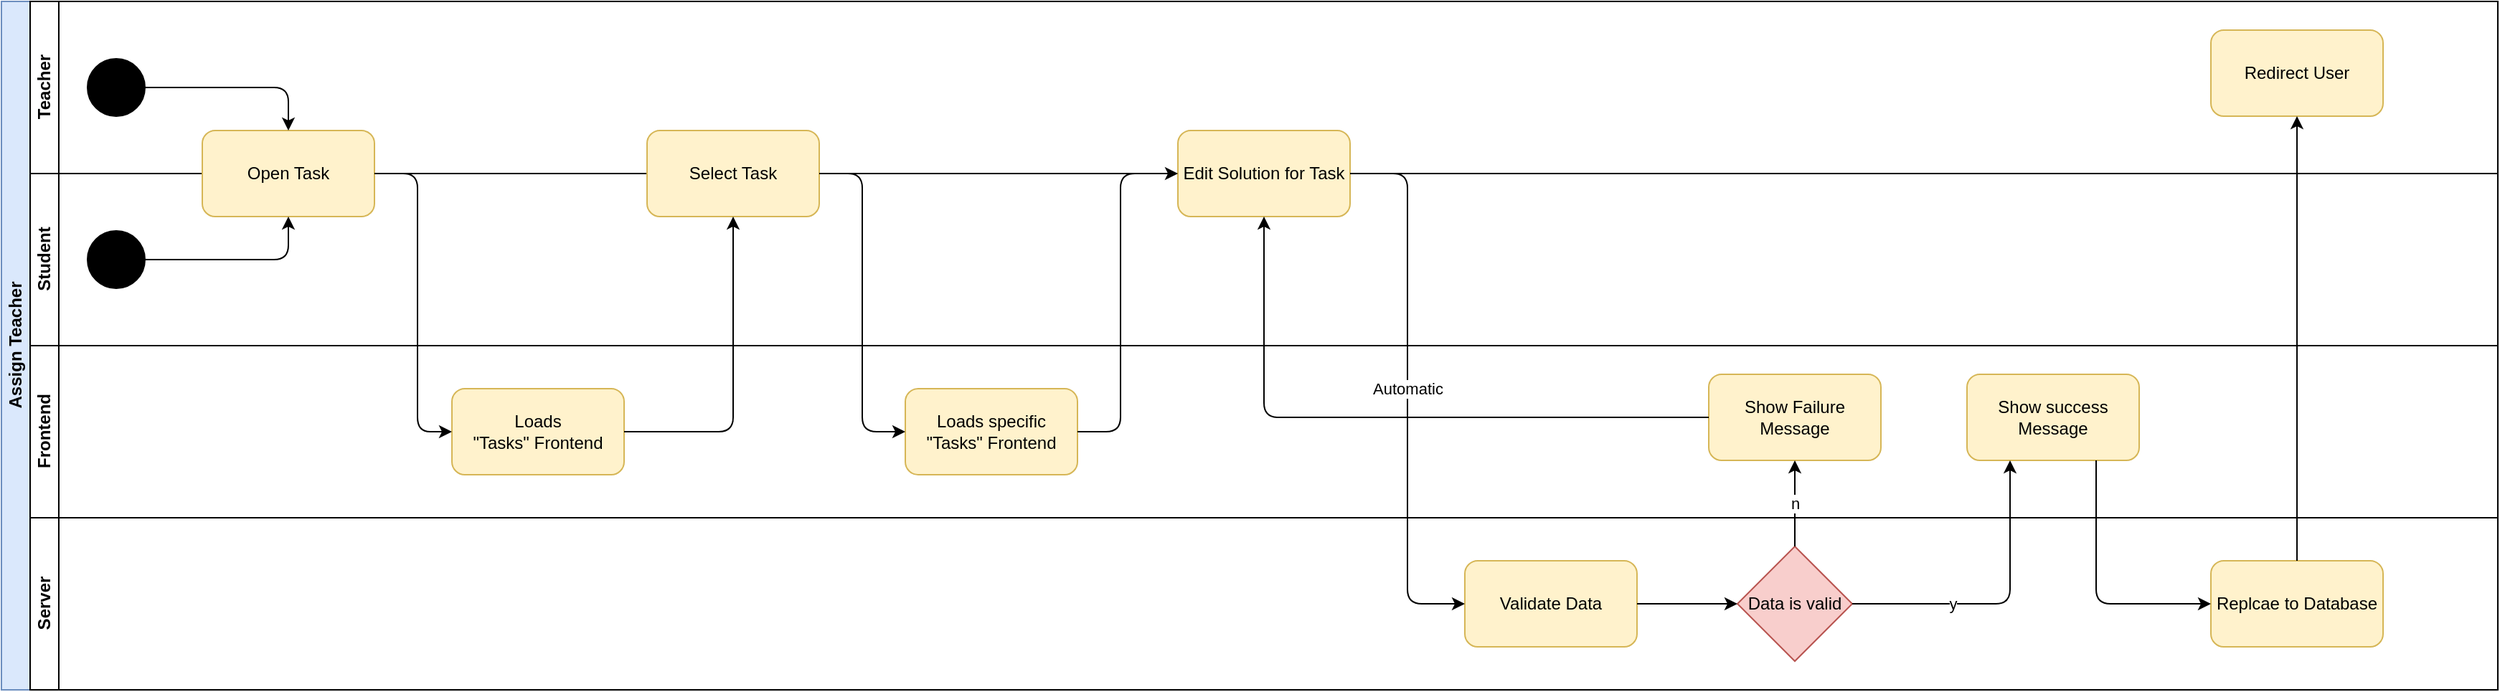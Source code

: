 <mxfile version="13.8.6" type="device"><diagram id="TVkBeIthYG6gFBEaWPdA" name="Page-1"><mxGraphModel dx="1422" dy="705" grid="1" gridSize="10" guides="1" tooltips="1" connect="1" arrows="1" fold="1" page="1" pageScale="1" pageWidth="827" pageHeight="1169" math="0" shadow="0"><root><mxCell id="0"/><mxCell id="1" parent="0"/><mxCell id="dtAJNuwU5JJ4_v2cWaXw-1" value="Assign Teacher" style="swimlane;html=1;childLayout=stackLayout;resizeParent=1;resizeParentMax=0;horizontal=0;startSize=20;horizontalStack=0;direction=east;fillColor=#dae8fc;strokeColor=#6c8ebf;" vertex="1" parent="1"><mxGeometry x="40" y="40" width="1740" height="480" as="geometry"/></mxCell><mxCell id="dtAJNuwU5JJ4_v2cWaXw-2" value="Teacher" style="swimlane;html=1;startSize=20;horizontal=0;direction=east;" vertex="1" parent="dtAJNuwU5JJ4_v2cWaXw-1"><mxGeometry x="20" width="1720" height="120" as="geometry"/></mxCell><mxCell id="dtAJNuwU5JJ4_v2cWaXw-4" value="" style="ellipse;whiteSpace=wrap;html=1;direction=east;fillColor=#000000;" vertex="1" parent="dtAJNuwU5JJ4_v2cWaXw-2"><mxGeometry x="40" y="40" width="40" height="40" as="geometry"/></mxCell><mxCell id="dtAJNuwU5JJ4_v2cWaXw-11" value="Redirect User" style="rounded=1;whiteSpace=wrap;html=1;fillColor=#fff2cc;strokeColor=#d6b656;" vertex="1" parent="dtAJNuwU5JJ4_v2cWaXw-2"><mxGeometry x="1520" y="20" width="120" height="60" as="geometry"/></mxCell><mxCell id="dtAJNuwU5JJ4_v2cWaXw-14" value="Student" style="swimlane;html=1;startSize=20;horizontal=0;direction=east;" vertex="1" parent="dtAJNuwU5JJ4_v2cWaXw-1"><mxGeometry x="20" y="120" width="1720" height="120" as="geometry"/></mxCell><mxCell id="dtAJNuwU5JJ4_v2cWaXw-32" value="Open Task" style="rounded=1;whiteSpace=wrap;html=1;fillColor=#fff2cc;strokeColor=#d6b656;" vertex="1" parent="dtAJNuwU5JJ4_v2cWaXw-14"><mxGeometry x="120" y="-30" width="120" height="60" as="geometry"/></mxCell><mxCell id="dtAJNuwU5JJ4_v2cWaXw-33" value="" style="ellipse;whiteSpace=wrap;html=1;direction=east;fillColor=#000000;" vertex="1" parent="dtAJNuwU5JJ4_v2cWaXw-14"><mxGeometry x="40" y="40" width="40" height="40" as="geometry"/></mxCell><mxCell id="dtAJNuwU5JJ4_v2cWaXw-34" value="" style="endArrow=classic;html=1;exitX=1;exitY=0.5;exitDx=0;exitDy=0;entryX=0.5;entryY=1;entryDx=0;entryDy=0;" edge="1" parent="dtAJNuwU5JJ4_v2cWaXw-14" source="dtAJNuwU5JJ4_v2cWaXw-33" target="dtAJNuwU5JJ4_v2cWaXw-32"><mxGeometry width="50" height="50" relative="1" as="geometry"><mxPoint x="230" y="450" as="sourcePoint"/><mxPoint x="280" y="400" as="targetPoint"/><Array as="points"><mxPoint x="180" y="60"/></Array></mxGeometry></mxCell><mxCell id="dtAJNuwU5JJ4_v2cWaXw-39" value="Select Task" style="rounded=1;whiteSpace=wrap;html=1;fillColor=#fff2cc;strokeColor=#d6b656;" vertex="1" parent="dtAJNuwU5JJ4_v2cWaXw-14"><mxGeometry x="430" y="-30" width="120" height="60" as="geometry"/></mxCell><mxCell id="dtAJNuwU5JJ4_v2cWaXw-47" value="Edit Solution for Task" style="rounded=1;whiteSpace=wrap;html=1;fillColor=#fff2cc;strokeColor=#d6b656;" vertex="1" parent="dtAJNuwU5JJ4_v2cWaXw-14"><mxGeometry x="800" y="-30" width="120" height="60" as="geometry"/></mxCell><mxCell id="dtAJNuwU5JJ4_v2cWaXw-27" value="Frontend" style="swimlane;html=1;startSize=20;horizontal=0;direction=east;" vertex="1" parent="dtAJNuwU5JJ4_v2cWaXw-1"><mxGeometry x="20" y="240" width="1720" height="120" as="geometry"/></mxCell><mxCell id="dtAJNuwU5JJ4_v2cWaXw-9" value="Show success Message" style="rounded=1;whiteSpace=wrap;html=1;fillColor=#fff2cc;strokeColor=#d6b656;" vertex="1" parent="dtAJNuwU5JJ4_v2cWaXw-27"><mxGeometry x="1350" y="20" width="120" height="60" as="geometry"/></mxCell><mxCell id="dtAJNuwU5JJ4_v2cWaXw-38" value="Loads &quot;Tasks&quot;&amp;nbsp;Frontend" style="rounded=1;whiteSpace=wrap;html=1;fillColor=#fff2cc;strokeColor=#d6b656;" vertex="1" parent="dtAJNuwU5JJ4_v2cWaXw-27"><mxGeometry x="294" y="30" width="120" height="60" as="geometry"/></mxCell><mxCell id="dtAJNuwU5JJ4_v2cWaXw-43" value="Loads specific &quot;Tasks&quot;&amp;nbsp;Frontend" style="rounded=1;whiteSpace=wrap;html=1;fillColor=#fff2cc;strokeColor=#d6b656;" vertex="1" parent="dtAJNuwU5JJ4_v2cWaXw-27"><mxGeometry x="610" y="30" width="120" height="60" as="geometry"/></mxCell><mxCell id="dtAJNuwU5JJ4_v2cWaXw-50" value="Show Failure Message" style="rounded=1;whiteSpace=wrap;html=1;fillColor=#fff2cc;strokeColor=#d6b656;" vertex="1" parent="dtAJNuwU5JJ4_v2cWaXw-27"><mxGeometry x="1170" y="20" width="120" height="60" as="geometry"/></mxCell><mxCell id="dtAJNuwU5JJ4_v2cWaXw-18" value="Server" style="swimlane;html=1;startSize=20;horizontal=0;direction=east;" vertex="1" parent="dtAJNuwU5JJ4_v2cWaXw-1"><mxGeometry x="20" y="360" width="1720" height="120" as="geometry"/></mxCell><mxCell id="dtAJNuwU5JJ4_v2cWaXw-19" value="Validate Data" style="rounded=1;whiteSpace=wrap;html=1;fillColor=#fff2cc;strokeColor=#d6b656;" vertex="1" parent="dtAJNuwU5JJ4_v2cWaXw-18"><mxGeometry x="1000" y="30" width="120" height="60" as="geometry"/></mxCell><mxCell id="dtAJNuwU5JJ4_v2cWaXw-20" value="Data is valid" style="rhombus;whiteSpace=wrap;html=1;fillColor=#f8cecc;strokeColor=#b85450;" vertex="1" parent="dtAJNuwU5JJ4_v2cWaXw-18"><mxGeometry x="1190" y="20" width="80" height="80" as="geometry"/></mxCell><mxCell id="dtAJNuwU5JJ4_v2cWaXw-21" value="" style="endArrow=classic;html=1;" edge="1" parent="dtAJNuwU5JJ4_v2cWaXw-18" source="dtAJNuwU5JJ4_v2cWaXw-19" target="dtAJNuwU5JJ4_v2cWaXw-20"><mxGeometry width="50" height="50" relative="1" as="geometry"><mxPoint x="910" y="290" as="sourcePoint"/><mxPoint x="960" y="240" as="targetPoint"/></mxGeometry></mxCell><mxCell id="dtAJNuwU5JJ4_v2cWaXw-10" value="Replcae to Database" style="rounded=1;whiteSpace=wrap;html=1;fillColor=#fff2cc;strokeColor=#d6b656;" vertex="1" parent="dtAJNuwU5JJ4_v2cWaXw-18"><mxGeometry x="1520" y="30" width="120" height="60" as="geometry"/></mxCell><mxCell id="dtAJNuwU5JJ4_v2cWaXw-35" value="" style="endArrow=classic;html=1;exitX=1;exitY=0.5;exitDx=0;exitDy=0;entryX=0.5;entryY=0;entryDx=0;entryDy=0;" edge="1" parent="dtAJNuwU5JJ4_v2cWaXw-1" source="dtAJNuwU5JJ4_v2cWaXw-4" target="dtAJNuwU5JJ4_v2cWaXw-32"><mxGeometry width="50" height="50" relative="1" as="geometry"><mxPoint x="320" y="600" as="sourcePoint"/><mxPoint x="370" y="550" as="targetPoint"/><Array as="points"><mxPoint x="200" y="60"/></Array></mxGeometry></mxCell><mxCell id="dtAJNuwU5JJ4_v2cWaXw-40" value="" style="endArrow=classic;html=1;exitX=1;exitY=0.5;exitDx=0;exitDy=0;entryX=0;entryY=0.5;entryDx=0;entryDy=0;" edge="1" parent="dtAJNuwU5JJ4_v2cWaXw-1" source="dtAJNuwU5JJ4_v2cWaXw-32" target="dtAJNuwU5JJ4_v2cWaXw-38"><mxGeometry width="50" height="50" relative="1" as="geometry"><mxPoint x="340" y="600" as="sourcePoint"/><mxPoint x="390" y="550" as="targetPoint"/><Array as="points"><mxPoint x="290" y="120"/><mxPoint x="290" y="300"/></Array></mxGeometry></mxCell><mxCell id="dtAJNuwU5JJ4_v2cWaXw-41" value="" style="endArrow=classic;html=1;exitX=1;exitY=0.5;exitDx=0;exitDy=0;" edge="1" parent="dtAJNuwU5JJ4_v2cWaXw-1" source="dtAJNuwU5JJ4_v2cWaXw-38" target="dtAJNuwU5JJ4_v2cWaXw-39"><mxGeometry width="50" height="50" relative="1" as="geometry"><mxPoint x="380" y="590" as="sourcePoint"/><mxPoint x="430" y="540" as="targetPoint"/><Array as="points"><mxPoint x="510" y="300"/></Array></mxGeometry></mxCell><mxCell id="dtAJNuwU5JJ4_v2cWaXw-44" value="" style="endArrow=classic;html=1;exitX=1;exitY=0.5;exitDx=0;exitDy=0;entryX=0;entryY=0.5;entryDx=0;entryDy=0;" edge="1" parent="dtAJNuwU5JJ4_v2cWaXw-1" source="dtAJNuwU5JJ4_v2cWaXw-39" target="dtAJNuwU5JJ4_v2cWaXw-43"><mxGeometry width="50" height="50" relative="1" as="geometry"><mxPoint x="640" y="210" as="sourcePoint"/><mxPoint x="690" y="160" as="targetPoint"/><Array as="points"><mxPoint x="600" y="120"/><mxPoint x="600" y="300"/></Array></mxGeometry></mxCell><mxCell id="dtAJNuwU5JJ4_v2cWaXw-13" value="" style="endArrow=classic;html=1;" edge="1" parent="dtAJNuwU5JJ4_v2cWaXw-1" source="dtAJNuwU5JJ4_v2cWaXw-10" target="dtAJNuwU5JJ4_v2cWaXw-11"><mxGeometry width="50" height="50" relative="1" as="geometry"><mxPoint x="1600" y="460" as="sourcePoint"/><mxPoint x="1650" y="410" as="targetPoint"/></mxGeometry></mxCell><mxCell id="dtAJNuwU5JJ4_v2cWaXw-12" value="" style="endArrow=classic;html=1;exitX=0.75;exitY=1;exitDx=0;exitDy=0;" edge="1" parent="dtAJNuwU5JJ4_v2cWaXw-1" source="dtAJNuwU5JJ4_v2cWaXw-9" target="dtAJNuwU5JJ4_v2cWaXw-10"><mxGeometry width="50" height="50" relative="1" as="geometry"><mxPoint x="1350" y="550" as="sourcePoint"/><mxPoint x="1400" y="500" as="targetPoint"/><Array as="points"><mxPoint x="1460" y="420"/></Array></mxGeometry></mxCell><mxCell id="dtAJNuwU5JJ4_v2cWaXw-25" value="y" style="endArrow=classic;html=1;exitX=1;exitY=0.5;exitDx=0;exitDy=0;entryX=0.25;entryY=1;entryDx=0;entryDy=0;" edge="1" parent="dtAJNuwU5JJ4_v2cWaXw-1" source="dtAJNuwU5JJ4_v2cWaXw-20" target="dtAJNuwU5JJ4_v2cWaXw-9"><mxGeometry x="-0.333" width="50" height="50" relative="1" as="geometry"><mxPoint x="1150" y="310" as="sourcePoint"/><mxPoint x="1220" y="310" as="targetPoint"/><Array as="points"><mxPoint x="1400" y="420"/></Array><mxPoint as="offset"/></mxGeometry></mxCell><mxCell id="dtAJNuwU5JJ4_v2cWaXw-48" value="" style="endArrow=classic;html=1;exitX=1;exitY=0.5;exitDx=0;exitDy=0;entryX=0;entryY=0.5;entryDx=0;entryDy=0;" edge="1" parent="dtAJNuwU5JJ4_v2cWaXw-1" source="dtAJNuwU5JJ4_v2cWaXw-43" target="dtAJNuwU5JJ4_v2cWaXw-47"><mxGeometry width="50" height="50" relative="1" as="geometry"><mxPoint x="610" y="630" as="sourcePoint"/><mxPoint x="660" y="580" as="targetPoint"/><Array as="points"><mxPoint x="780" y="300"/><mxPoint x="780" y="120"/></Array></mxGeometry></mxCell><mxCell id="dtAJNuwU5JJ4_v2cWaXw-49" value="Automatic" style="endArrow=classic;html=1;exitX=1;exitY=0.5;exitDx=0;exitDy=0;entryX=0;entryY=0.5;entryDx=0;entryDy=0;" edge="1" parent="dtAJNuwU5JJ4_v2cWaXw-1" source="dtAJNuwU5JJ4_v2cWaXw-47" target="dtAJNuwU5JJ4_v2cWaXw-19"><mxGeometry width="50" height="50" relative="1" as="geometry"><mxPoint x="890" y="610" as="sourcePoint"/><mxPoint x="940" y="560" as="targetPoint"/><Array as="points"><mxPoint x="980" y="120"/><mxPoint x="980" y="420"/></Array></mxGeometry></mxCell><mxCell id="dtAJNuwU5JJ4_v2cWaXw-51" value="n" style="endArrow=classic;html=1;exitX=0.5;exitY=0;exitDx=0;exitDy=0;entryX=0.5;entryY=1;entryDx=0;entryDy=0;" edge="1" parent="dtAJNuwU5JJ4_v2cWaXw-1" source="dtAJNuwU5JJ4_v2cWaXw-20" target="dtAJNuwU5JJ4_v2cWaXw-50"><mxGeometry width="50" height="50" relative="1" as="geometry"><mxPoint x="1300" y="430" as="sourcePoint"/><mxPoint x="1410" y="330" as="targetPoint"/><Array as="points"><mxPoint x="1250" y="350"/></Array></mxGeometry></mxCell><mxCell id="dtAJNuwU5JJ4_v2cWaXw-52" value="" style="endArrow=classic;html=1;exitX=0;exitY=0.5;exitDx=0;exitDy=0;" edge="1" parent="dtAJNuwU5JJ4_v2cWaXw-1" source="dtAJNuwU5JJ4_v2cWaXw-50" target="dtAJNuwU5JJ4_v2cWaXw-47"><mxGeometry width="50" height="50" relative="1" as="geometry"><mxPoint x="1050" y="630" as="sourcePoint"/><mxPoint x="1100" y="580" as="targetPoint"/><Array as="points"><mxPoint x="880" y="290"/></Array></mxGeometry></mxCell></root></mxGraphModel></diagram></mxfile>